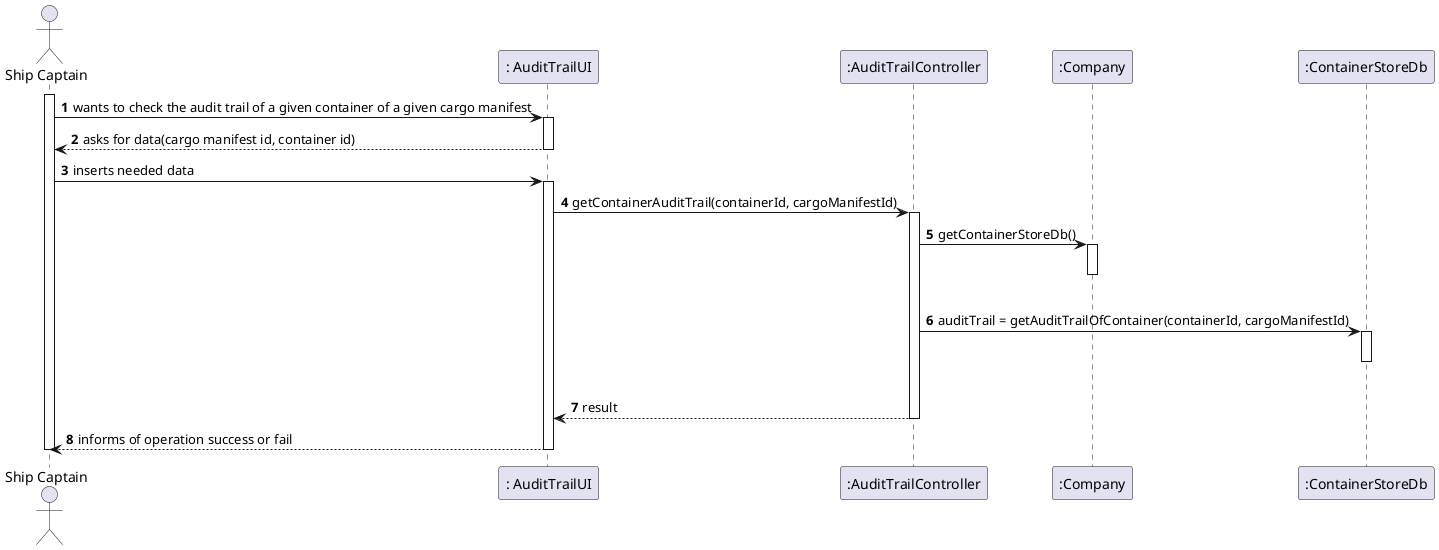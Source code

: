 @startuml
autonumber
'hide footbox
actor "Ship Captain" as SC
participant ": AuditTrailUI" as UI
participant ":AuditTrailController" as CTRL
participant ":Company" as CMP
participant ":ContainerStoreDb" as CMS

activate SC
SC -> UI : wants to check the audit trail of a given container of a given cargo manifest
activate UI
UI --> SC : asks for data(cargo manifest id, container id)
deactivate UI
SC -> UI : inserts needed data
activate UI
UI -> CTRL : getContainerAuditTrail(containerId, cargoManifestId)
activate CTRL
CTRL -> CMP : getContainerStoreDb()
activate CMP
|||
deactivate CMP
CTRL -> CMS : auditTrail = getAuditTrailOfContainer(containerId, cargoManifestId)
activate CMS
|||
deactivate CMS
CTRL --> UI : result
deactivate CTRL
UI --> SC : informs of operation success or fail
deactivate UI
deactivate SC

@enduml
